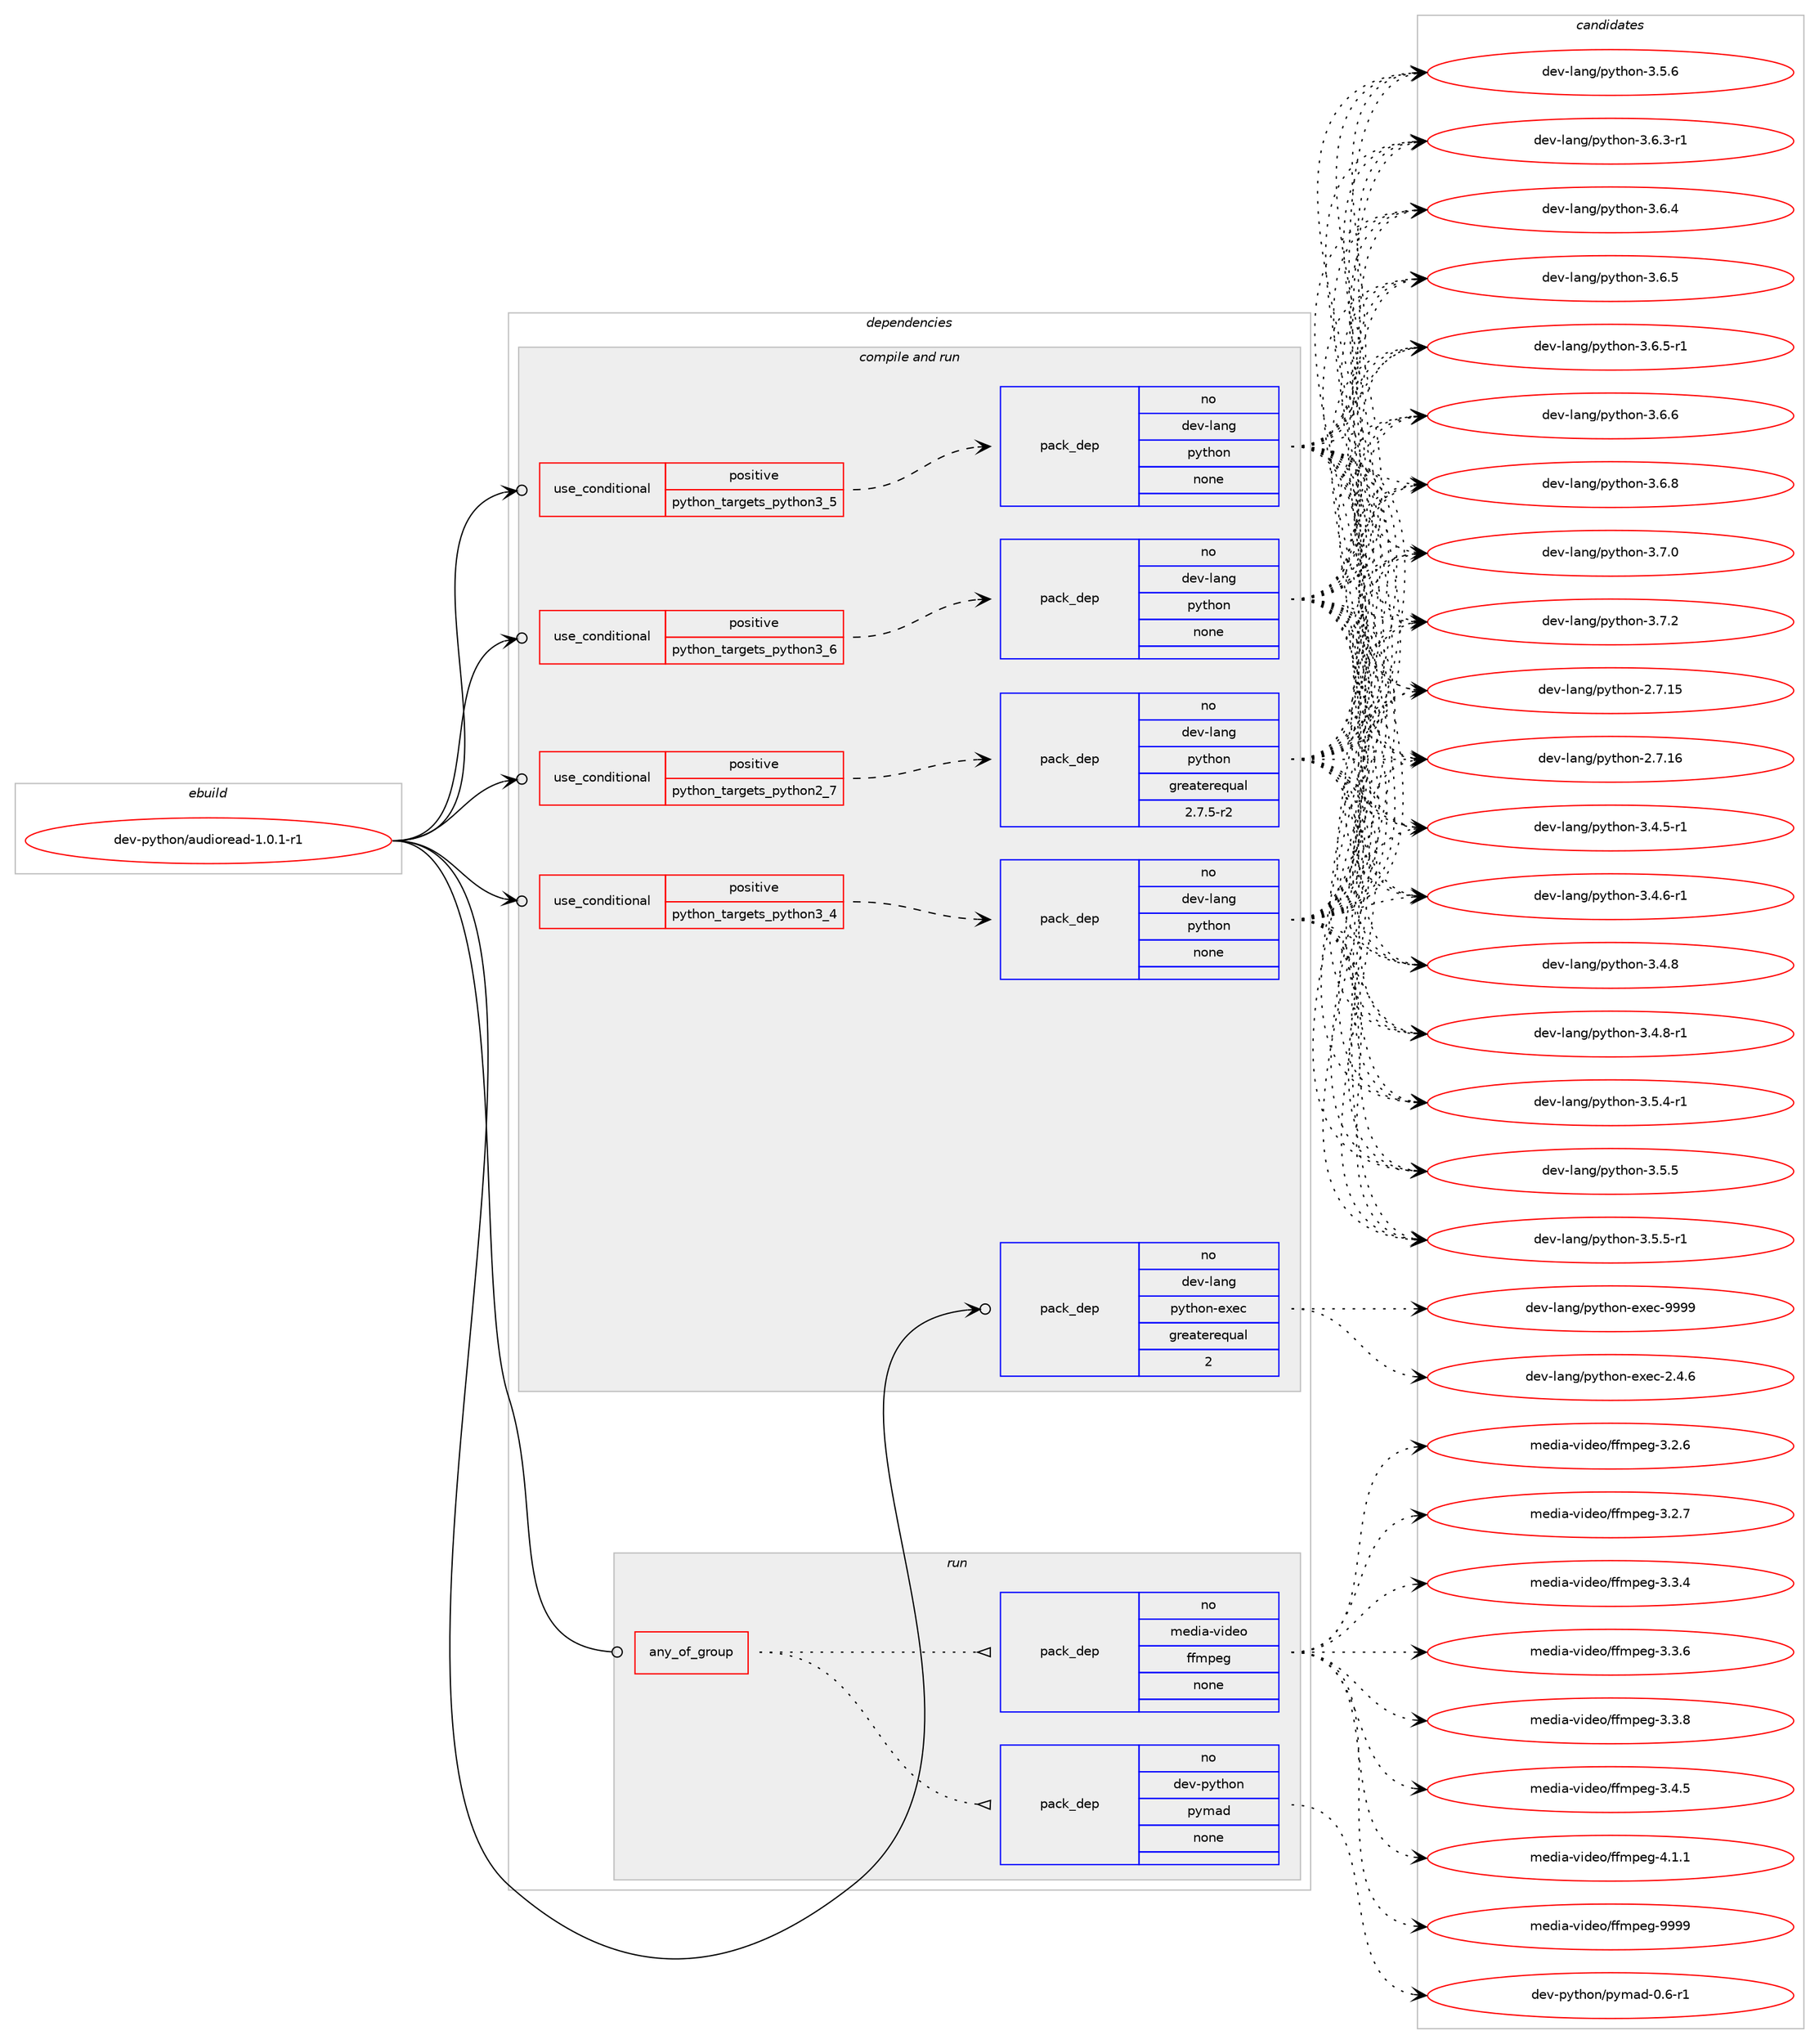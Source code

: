 digraph prolog {

# *************
# Graph options
# *************

newrank=true;
concentrate=true;
compound=true;
graph [rankdir=LR,fontname=Helvetica,fontsize=10,ranksep=1.5];#, ranksep=2.5, nodesep=0.2];
edge  [arrowhead=vee];
node  [fontname=Helvetica,fontsize=10];

# **********
# The ebuild
# **********

subgraph cluster_leftcol {
color=gray;
rank=same;
label=<<i>ebuild</i>>;
id [label="dev-python/audioread-1.0.1-r1", color=red, width=4, href="../dev-python/audioread-1.0.1-r1.svg"];
}

# ****************
# The dependencies
# ****************

subgraph cluster_midcol {
color=gray;
label=<<i>dependencies</i>>;
subgraph cluster_compile {
fillcolor="#eeeeee";
style=filled;
label=<<i>compile</i>>;
}
subgraph cluster_compileandrun {
fillcolor="#eeeeee";
style=filled;
label=<<i>compile and run</i>>;
subgraph cond371238 {
dependency1399662 [label=<<TABLE BORDER="0" CELLBORDER="1" CELLSPACING="0" CELLPADDING="4"><TR><TD ROWSPAN="3" CELLPADDING="10">use_conditional</TD></TR><TR><TD>positive</TD></TR><TR><TD>python_targets_python2_7</TD></TR></TABLE>>, shape=none, color=red];
subgraph pack1005199 {
dependency1399663 [label=<<TABLE BORDER="0" CELLBORDER="1" CELLSPACING="0" CELLPADDING="4" WIDTH="220"><TR><TD ROWSPAN="6" CELLPADDING="30">pack_dep</TD></TR><TR><TD WIDTH="110">no</TD></TR><TR><TD>dev-lang</TD></TR><TR><TD>python</TD></TR><TR><TD>greaterequal</TD></TR><TR><TD>2.7.5-r2</TD></TR></TABLE>>, shape=none, color=blue];
}
dependency1399662:e -> dependency1399663:w [weight=20,style="dashed",arrowhead="vee"];
}
id:e -> dependency1399662:w [weight=20,style="solid",arrowhead="odotvee"];
subgraph cond371239 {
dependency1399664 [label=<<TABLE BORDER="0" CELLBORDER="1" CELLSPACING="0" CELLPADDING="4"><TR><TD ROWSPAN="3" CELLPADDING="10">use_conditional</TD></TR><TR><TD>positive</TD></TR><TR><TD>python_targets_python3_4</TD></TR></TABLE>>, shape=none, color=red];
subgraph pack1005200 {
dependency1399665 [label=<<TABLE BORDER="0" CELLBORDER="1" CELLSPACING="0" CELLPADDING="4" WIDTH="220"><TR><TD ROWSPAN="6" CELLPADDING="30">pack_dep</TD></TR><TR><TD WIDTH="110">no</TD></TR><TR><TD>dev-lang</TD></TR><TR><TD>python</TD></TR><TR><TD>none</TD></TR><TR><TD></TD></TR></TABLE>>, shape=none, color=blue];
}
dependency1399664:e -> dependency1399665:w [weight=20,style="dashed",arrowhead="vee"];
}
id:e -> dependency1399664:w [weight=20,style="solid",arrowhead="odotvee"];
subgraph cond371240 {
dependency1399666 [label=<<TABLE BORDER="0" CELLBORDER="1" CELLSPACING="0" CELLPADDING="4"><TR><TD ROWSPAN="3" CELLPADDING="10">use_conditional</TD></TR><TR><TD>positive</TD></TR><TR><TD>python_targets_python3_5</TD></TR></TABLE>>, shape=none, color=red];
subgraph pack1005201 {
dependency1399667 [label=<<TABLE BORDER="0" CELLBORDER="1" CELLSPACING="0" CELLPADDING="4" WIDTH="220"><TR><TD ROWSPAN="6" CELLPADDING="30">pack_dep</TD></TR><TR><TD WIDTH="110">no</TD></TR><TR><TD>dev-lang</TD></TR><TR><TD>python</TD></TR><TR><TD>none</TD></TR><TR><TD></TD></TR></TABLE>>, shape=none, color=blue];
}
dependency1399666:e -> dependency1399667:w [weight=20,style="dashed",arrowhead="vee"];
}
id:e -> dependency1399666:w [weight=20,style="solid",arrowhead="odotvee"];
subgraph cond371241 {
dependency1399668 [label=<<TABLE BORDER="0" CELLBORDER="1" CELLSPACING="0" CELLPADDING="4"><TR><TD ROWSPAN="3" CELLPADDING="10">use_conditional</TD></TR><TR><TD>positive</TD></TR><TR><TD>python_targets_python3_6</TD></TR></TABLE>>, shape=none, color=red];
subgraph pack1005202 {
dependency1399669 [label=<<TABLE BORDER="0" CELLBORDER="1" CELLSPACING="0" CELLPADDING="4" WIDTH="220"><TR><TD ROWSPAN="6" CELLPADDING="30">pack_dep</TD></TR><TR><TD WIDTH="110">no</TD></TR><TR><TD>dev-lang</TD></TR><TR><TD>python</TD></TR><TR><TD>none</TD></TR><TR><TD></TD></TR></TABLE>>, shape=none, color=blue];
}
dependency1399668:e -> dependency1399669:w [weight=20,style="dashed",arrowhead="vee"];
}
id:e -> dependency1399668:w [weight=20,style="solid",arrowhead="odotvee"];
subgraph pack1005203 {
dependency1399670 [label=<<TABLE BORDER="0" CELLBORDER="1" CELLSPACING="0" CELLPADDING="4" WIDTH="220"><TR><TD ROWSPAN="6" CELLPADDING="30">pack_dep</TD></TR><TR><TD WIDTH="110">no</TD></TR><TR><TD>dev-lang</TD></TR><TR><TD>python-exec</TD></TR><TR><TD>greaterequal</TD></TR><TR><TD>2</TD></TR></TABLE>>, shape=none, color=blue];
}
id:e -> dependency1399670:w [weight=20,style="solid",arrowhead="odotvee"];
}
subgraph cluster_run {
fillcolor="#eeeeee";
style=filled;
label=<<i>run</i>>;
subgraph any22660 {
dependency1399671 [label=<<TABLE BORDER="0" CELLBORDER="1" CELLSPACING="0" CELLPADDING="4"><TR><TD CELLPADDING="10">any_of_group</TD></TR></TABLE>>, shape=none, color=red];subgraph pack1005204 {
dependency1399672 [label=<<TABLE BORDER="0" CELLBORDER="1" CELLSPACING="0" CELLPADDING="4" WIDTH="220"><TR><TD ROWSPAN="6" CELLPADDING="30">pack_dep</TD></TR><TR><TD WIDTH="110">no</TD></TR><TR><TD>dev-python</TD></TR><TR><TD>pymad</TD></TR><TR><TD>none</TD></TR><TR><TD></TD></TR></TABLE>>, shape=none, color=blue];
}
dependency1399671:e -> dependency1399672:w [weight=20,style="dotted",arrowhead="oinv"];
subgraph pack1005205 {
dependency1399673 [label=<<TABLE BORDER="0" CELLBORDER="1" CELLSPACING="0" CELLPADDING="4" WIDTH="220"><TR><TD ROWSPAN="6" CELLPADDING="30">pack_dep</TD></TR><TR><TD WIDTH="110">no</TD></TR><TR><TD>media-video</TD></TR><TR><TD>ffmpeg</TD></TR><TR><TD>none</TD></TR><TR><TD></TD></TR></TABLE>>, shape=none, color=blue];
}
dependency1399671:e -> dependency1399673:w [weight=20,style="dotted",arrowhead="oinv"];
}
id:e -> dependency1399671:w [weight=20,style="solid",arrowhead="odot"];
}
}

# **************
# The candidates
# **************

subgraph cluster_choices {
rank=same;
color=gray;
label=<<i>candidates</i>>;

subgraph choice1005199 {
color=black;
nodesep=1;
choice10010111845108971101034711212111610411111045504655464953 [label="dev-lang/python-2.7.15", color=red, width=4,href="../dev-lang/python-2.7.15.svg"];
choice10010111845108971101034711212111610411111045504655464954 [label="dev-lang/python-2.7.16", color=red, width=4,href="../dev-lang/python-2.7.16.svg"];
choice1001011184510897110103471121211161041111104551465246534511449 [label="dev-lang/python-3.4.5-r1", color=red, width=4,href="../dev-lang/python-3.4.5-r1.svg"];
choice1001011184510897110103471121211161041111104551465246544511449 [label="dev-lang/python-3.4.6-r1", color=red, width=4,href="../dev-lang/python-3.4.6-r1.svg"];
choice100101118451089711010347112121116104111110455146524656 [label="dev-lang/python-3.4.8", color=red, width=4,href="../dev-lang/python-3.4.8.svg"];
choice1001011184510897110103471121211161041111104551465246564511449 [label="dev-lang/python-3.4.8-r1", color=red, width=4,href="../dev-lang/python-3.4.8-r1.svg"];
choice1001011184510897110103471121211161041111104551465346524511449 [label="dev-lang/python-3.5.4-r1", color=red, width=4,href="../dev-lang/python-3.5.4-r1.svg"];
choice100101118451089711010347112121116104111110455146534653 [label="dev-lang/python-3.5.5", color=red, width=4,href="../dev-lang/python-3.5.5.svg"];
choice1001011184510897110103471121211161041111104551465346534511449 [label="dev-lang/python-3.5.5-r1", color=red, width=4,href="../dev-lang/python-3.5.5-r1.svg"];
choice100101118451089711010347112121116104111110455146534654 [label="dev-lang/python-3.5.6", color=red, width=4,href="../dev-lang/python-3.5.6.svg"];
choice1001011184510897110103471121211161041111104551465446514511449 [label="dev-lang/python-3.6.3-r1", color=red, width=4,href="../dev-lang/python-3.6.3-r1.svg"];
choice100101118451089711010347112121116104111110455146544652 [label="dev-lang/python-3.6.4", color=red, width=4,href="../dev-lang/python-3.6.4.svg"];
choice100101118451089711010347112121116104111110455146544653 [label="dev-lang/python-3.6.5", color=red, width=4,href="../dev-lang/python-3.6.5.svg"];
choice1001011184510897110103471121211161041111104551465446534511449 [label="dev-lang/python-3.6.5-r1", color=red, width=4,href="../dev-lang/python-3.6.5-r1.svg"];
choice100101118451089711010347112121116104111110455146544654 [label="dev-lang/python-3.6.6", color=red, width=4,href="../dev-lang/python-3.6.6.svg"];
choice100101118451089711010347112121116104111110455146544656 [label="dev-lang/python-3.6.8", color=red, width=4,href="../dev-lang/python-3.6.8.svg"];
choice100101118451089711010347112121116104111110455146554648 [label="dev-lang/python-3.7.0", color=red, width=4,href="../dev-lang/python-3.7.0.svg"];
choice100101118451089711010347112121116104111110455146554650 [label="dev-lang/python-3.7.2", color=red, width=4,href="../dev-lang/python-3.7.2.svg"];
dependency1399663:e -> choice10010111845108971101034711212111610411111045504655464953:w [style=dotted,weight="100"];
dependency1399663:e -> choice10010111845108971101034711212111610411111045504655464954:w [style=dotted,weight="100"];
dependency1399663:e -> choice1001011184510897110103471121211161041111104551465246534511449:w [style=dotted,weight="100"];
dependency1399663:e -> choice1001011184510897110103471121211161041111104551465246544511449:w [style=dotted,weight="100"];
dependency1399663:e -> choice100101118451089711010347112121116104111110455146524656:w [style=dotted,weight="100"];
dependency1399663:e -> choice1001011184510897110103471121211161041111104551465246564511449:w [style=dotted,weight="100"];
dependency1399663:e -> choice1001011184510897110103471121211161041111104551465346524511449:w [style=dotted,weight="100"];
dependency1399663:e -> choice100101118451089711010347112121116104111110455146534653:w [style=dotted,weight="100"];
dependency1399663:e -> choice1001011184510897110103471121211161041111104551465346534511449:w [style=dotted,weight="100"];
dependency1399663:e -> choice100101118451089711010347112121116104111110455146534654:w [style=dotted,weight="100"];
dependency1399663:e -> choice1001011184510897110103471121211161041111104551465446514511449:w [style=dotted,weight="100"];
dependency1399663:e -> choice100101118451089711010347112121116104111110455146544652:w [style=dotted,weight="100"];
dependency1399663:e -> choice100101118451089711010347112121116104111110455146544653:w [style=dotted,weight="100"];
dependency1399663:e -> choice1001011184510897110103471121211161041111104551465446534511449:w [style=dotted,weight="100"];
dependency1399663:e -> choice100101118451089711010347112121116104111110455146544654:w [style=dotted,weight="100"];
dependency1399663:e -> choice100101118451089711010347112121116104111110455146544656:w [style=dotted,weight="100"];
dependency1399663:e -> choice100101118451089711010347112121116104111110455146554648:w [style=dotted,weight="100"];
dependency1399663:e -> choice100101118451089711010347112121116104111110455146554650:w [style=dotted,weight="100"];
}
subgraph choice1005200 {
color=black;
nodesep=1;
choice10010111845108971101034711212111610411111045504655464953 [label="dev-lang/python-2.7.15", color=red, width=4,href="../dev-lang/python-2.7.15.svg"];
choice10010111845108971101034711212111610411111045504655464954 [label="dev-lang/python-2.7.16", color=red, width=4,href="../dev-lang/python-2.7.16.svg"];
choice1001011184510897110103471121211161041111104551465246534511449 [label="dev-lang/python-3.4.5-r1", color=red, width=4,href="../dev-lang/python-3.4.5-r1.svg"];
choice1001011184510897110103471121211161041111104551465246544511449 [label="dev-lang/python-3.4.6-r1", color=red, width=4,href="../dev-lang/python-3.4.6-r1.svg"];
choice100101118451089711010347112121116104111110455146524656 [label="dev-lang/python-3.4.8", color=red, width=4,href="../dev-lang/python-3.4.8.svg"];
choice1001011184510897110103471121211161041111104551465246564511449 [label="dev-lang/python-3.4.8-r1", color=red, width=4,href="../dev-lang/python-3.4.8-r1.svg"];
choice1001011184510897110103471121211161041111104551465346524511449 [label="dev-lang/python-3.5.4-r1", color=red, width=4,href="../dev-lang/python-3.5.4-r1.svg"];
choice100101118451089711010347112121116104111110455146534653 [label="dev-lang/python-3.5.5", color=red, width=4,href="../dev-lang/python-3.5.5.svg"];
choice1001011184510897110103471121211161041111104551465346534511449 [label="dev-lang/python-3.5.5-r1", color=red, width=4,href="../dev-lang/python-3.5.5-r1.svg"];
choice100101118451089711010347112121116104111110455146534654 [label="dev-lang/python-3.5.6", color=red, width=4,href="../dev-lang/python-3.5.6.svg"];
choice1001011184510897110103471121211161041111104551465446514511449 [label="dev-lang/python-3.6.3-r1", color=red, width=4,href="../dev-lang/python-3.6.3-r1.svg"];
choice100101118451089711010347112121116104111110455146544652 [label="dev-lang/python-3.6.4", color=red, width=4,href="../dev-lang/python-3.6.4.svg"];
choice100101118451089711010347112121116104111110455146544653 [label="dev-lang/python-3.6.5", color=red, width=4,href="../dev-lang/python-3.6.5.svg"];
choice1001011184510897110103471121211161041111104551465446534511449 [label="dev-lang/python-3.6.5-r1", color=red, width=4,href="../dev-lang/python-3.6.5-r1.svg"];
choice100101118451089711010347112121116104111110455146544654 [label="dev-lang/python-3.6.6", color=red, width=4,href="../dev-lang/python-3.6.6.svg"];
choice100101118451089711010347112121116104111110455146544656 [label="dev-lang/python-3.6.8", color=red, width=4,href="../dev-lang/python-3.6.8.svg"];
choice100101118451089711010347112121116104111110455146554648 [label="dev-lang/python-3.7.0", color=red, width=4,href="../dev-lang/python-3.7.0.svg"];
choice100101118451089711010347112121116104111110455146554650 [label="dev-lang/python-3.7.2", color=red, width=4,href="../dev-lang/python-3.7.2.svg"];
dependency1399665:e -> choice10010111845108971101034711212111610411111045504655464953:w [style=dotted,weight="100"];
dependency1399665:e -> choice10010111845108971101034711212111610411111045504655464954:w [style=dotted,weight="100"];
dependency1399665:e -> choice1001011184510897110103471121211161041111104551465246534511449:w [style=dotted,weight="100"];
dependency1399665:e -> choice1001011184510897110103471121211161041111104551465246544511449:w [style=dotted,weight="100"];
dependency1399665:e -> choice100101118451089711010347112121116104111110455146524656:w [style=dotted,weight="100"];
dependency1399665:e -> choice1001011184510897110103471121211161041111104551465246564511449:w [style=dotted,weight="100"];
dependency1399665:e -> choice1001011184510897110103471121211161041111104551465346524511449:w [style=dotted,weight="100"];
dependency1399665:e -> choice100101118451089711010347112121116104111110455146534653:w [style=dotted,weight="100"];
dependency1399665:e -> choice1001011184510897110103471121211161041111104551465346534511449:w [style=dotted,weight="100"];
dependency1399665:e -> choice100101118451089711010347112121116104111110455146534654:w [style=dotted,weight="100"];
dependency1399665:e -> choice1001011184510897110103471121211161041111104551465446514511449:w [style=dotted,weight="100"];
dependency1399665:e -> choice100101118451089711010347112121116104111110455146544652:w [style=dotted,weight="100"];
dependency1399665:e -> choice100101118451089711010347112121116104111110455146544653:w [style=dotted,weight="100"];
dependency1399665:e -> choice1001011184510897110103471121211161041111104551465446534511449:w [style=dotted,weight="100"];
dependency1399665:e -> choice100101118451089711010347112121116104111110455146544654:w [style=dotted,weight="100"];
dependency1399665:e -> choice100101118451089711010347112121116104111110455146544656:w [style=dotted,weight="100"];
dependency1399665:e -> choice100101118451089711010347112121116104111110455146554648:w [style=dotted,weight="100"];
dependency1399665:e -> choice100101118451089711010347112121116104111110455146554650:w [style=dotted,weight="100"];
}
subgraph choice1005201 {
color=black;
nodesep=1;
choice10010111845108971101034711212111610411111045504655464953 [label="dev-lang/python-2.7.15", color=red, width=4,href="../dev-lang/python-2.7.15.svg"];
choice10010111845108971101034711212111610411111045504655464954 [label="dev-lang/python-2.7.16", color=red, width=4,href="../dev-lang/python-2.7.16.svg"];
choice1001011184510897110103471121211161041111104551465246534511449 [label="dev-lang/python-3.4.5-r1", color=red, width=4,href="../dev-lang/python-3.4.5-r1.svg"];
choice1001011184510897110103471121211161041111104551465246544511449 [label="dev-lang/python-3.4.6-r1", color=red, width=4,href="../dev-lang/python-3.4.6-r1.svg"];
choice100101118451089711010347112121116104111110455146524656 [label="dev-lang/python-3.4.8", color=red, width=4,href="../dev-lang/python-3.4.8.svg"];
choice1001011184510897110103471121211161041111104551465246564511449 [label="dev-lang/python-3.4.8-r1", color=red, width=4,href="../dev-lang/python-3.4.8-r1.svg"];
choice1001011184510897110103471121211161041111104551465346524511449 [label="dev-lang/python-3.5.4-r1", color=red, width=4,href="../dev-lang/python-3.5.4-r1.svg"];
choice100101118451089711010347112121116104111110455146534653 [label="dev-lang/python-3.5.5", color=red, width=4,href="../dev-lang/python-3.5.5.svg"];
choice1001011184510897110103471121211161041111104551465346534511449 [label="dev-lang/python-3.5.5-r1", color=red, width=4,href="../dev-lang/python-3.5.5-r1.svg"];
choice100101118451089711010347112121116104111110455146534654 [label="dev-lang/python-3.5.6", color=red, width=4,href="../dev-lang/python-3.5.6.svg"];
choice1001011184510897110103471121211161041111104551465446514511449 [label="dev-lang/python-3.6.3-r1", color=red, width=4,href="../dev-lang/python-3.6.3-r1.svg"];
choice100101118451089711010347112121116104111110455146544652 [label="dev-lang/python-3.6.4", color=red, width=4,href="../dev-lang/python-3.6.4.svg"];
choice100101118451089711010347112121116104111110455146544653 [label="dev-lang/python-3.6.5", color=red, width=4,href="../dev-lang/python-3.6.5.svg"];
choice1001011184510897110103471121211161041111104551465446534511449 [label="dev-lang/python-3.6.5-r1", color=red, width=4,href="../dev-lang/python-3.6.5-r1.svg"];
choice100101118451089711010347112121116104111110455146544654 [label="dev-lang/python-3.6.6", color=red, width=4,href="../dev-lang/python-3.6.6.svg"];
choice100101118451089711010347112121116104111110455146544656 [label="dev-lang/python-3.6.8", color=red, width=4,href="../dev-lang/python-3.6.8.svg"];
choice100101118451089711010347112121116104111110455146554648 [label="dev-lang/python-3.7.0", color=red, width=4,href="../dev-lang/python-3.7.0.svg"];
choice100101118451089711010347112121116104111110455146554650 [label="dev-lang/python-3.7.2", color=red, width=4,href="../dev-lang/python-3.7.2.svg"];
dependency1399667:e -> choice10010111845108971101034711212111610411111045504655464953:w [style=dotted,weight="100"];
dependency1399667:e -> choice10010111845108971101034711212111610411111045504655464954:w [style=dotted,weight="100"];
dependency1399667:e -> choice1001011184510897110103471121211161041111104551465246534511449:w [style=dotted,weight="100"];
dependency1399667:e -> choice1001011184510897110103471121211161041111104551465246544511449:w [style=dotted,weight="100"];
dependency1399667:e -> choice100101118451089711010347112121116104111110455146524656:w [style=dotted,weight="100"];
dependency1399667:e -> choice1001011184510897110103471121211161041111104551465246564511449:w [style=dotted,weight="100"];
dependency1399667:e -> choice1001011184510897110103471121211161041111104551465346524511449:w [style=dotted,weight="100"];
dependency1399667:e -> choice100101118451089711010347112121116104111110455146534653:w [style=dotted,weight="100"];
dependency1399667:e -> choice1001011184510897110103471121211161041111104551465346534511449:w [style=dotted,weight="100"];
dependency1399667:e -> choice100101118451089711010347112121116104111110455146534654:w [style=dotted,weight="100"];
dependency1399667:e -> choice1001011184510897110103471121211161041111104551465446514511449:w [style=dotted,weight="100"];
dependency1399667:e -> choice100101118451089711010347112121116104111110455146544652:w [style=dotted,weight="100"];
dependency1399667:e -> choice100101118451089711010347112121116104111110455146544653:w [style=dotted,weight="100"];
dependency1399667:e -> choice1001011184510897110103471121211161041111104551465446534511449:w [style=dotted,weight="100"];
dependency1399667:e -> choice100101118451089711010347112121116104111110455146544654:w [style=dotted,weight="100"];
dependency1399667:e -> choice100101118451089711010347112121116104111110455146544656:w [style=dotted,weight="100"];
dependency1399667:e -> choice100101118451089711010347112121116104111110455146554648:w [style=dotted,weight="100"];
dependency1399667:e -> choice100101118451089711010347112121116104111110455146554650:w [style=dotted,weight="100"];
}
subgraph choice1005202 {
color=black;
nodesep=1;
choice10010111845108971101034711212111610411111045504655464953 [label="dev-lang/python-2.7.15", color=red, width=4,href="../dev-lang/python-2.7.15.svg"];
choice10010111845108971101034711212111610411111045504655464954 [label="dev-lang/python-2.7.16", color=red, width=4,href="../dev-lang/python-2.7.16.svg"];
choice1001011184510897110103471121211161041111104551465246534511449 [label="dev-lang/python-3.4.5-r1", color=red, width=4,href="../dev-lang/python-3.4.5-r1.svg"];
choice1001011184510897110103471121211161041111104551465246544511449 [label="dev-lang/python-3.4.6-r1", color=red, width=4,href="../dev-lang/python-3.4.6-r1.svg"];
choice100101118451089711010347112121116104111110455146524656 [label="dev-lang/python-3.4.8", color=red, width=4,href="../dev-lang/python-3.4.8.svg"];
choice1001011184510897110103471121211161041111104551465246564511449 [label="dev-lang/python-3.4.8-r1", color=red, width=4,href="../dev-lang/python-3.4.8-r1.svg"];
choice1001011184510897110103471121211161041111104551465346524511449 [label="dev-lang/python-3.5.4-r1", color=red, width=4,href="../dev-lang/python-3.5.4-r1.svg"];
choice100101118451089711010347112121116104111110455146534653 [label="dev-lang/python-3.5.5", color=red, width=4,href="../dev-lang/python-3.5.5.svg"];
choice1001011184510897110103471121211161041111104551465346534511449 [label="dev-lang/python-3.5.5-r1", color=red, width=4,href="../dev-lang/python-3.5.5-r1.svg"];
choice100101118451089711010347112121116104111110455146534654 [label="dev-lang/python-3.5.6", color=red, width=4,href="../dev-lang/python-3.5.6.svg"];
choice1001011184510897110103471121211161041111104551465446514511449 [label="dev-lang/python-3.6.3-r1", color=red, width=4,href="../dev-lang/python-3.6.3-r1.svg"];
choice100101118451089711010347112121116104111110455146544652 [label="dev-lang/python-3.6.4", color=red, width=4,href="../dev-lang/python-3.6.4.svg"];
choice100101118451089711010347112121116104111110455146544653 [label="dev-lang/python-3.6.5", color=red, width=4,href="../dev-lang/python-3.6.5.svg"];
choice1001011184510897110103471121211161041111104551465446534511449 [label="dev-lang/python-3.6.5-r1", color=red, width=4,href="../dev-lang/python-3.6.5-r1.svg"];
choice100101118451089711010347112121116104111110455146544654 [label="dev-lang/python-3.6.6", color=red, width=4,href="../dev-lang/python-3.6.6.svg"];
choice100101118451089711010347112121116104111110455146544656 [label="dev-lang/python-3.6.8", color=red, width=4,href="../dev-lang/python-3.6.8.svg"];
choice100101118451089711010347112121116104111110455146554648 [label="dev-lang/python-3.7.0", color=red, width=4,href="../dev-lang/python-3.7.0.svg"];
choice100101118451089711010347112121116104111110455146554650 [label="dev-lang/python-3.7.2", color=red, width=4,href="../dev-lang/python-3.7.2.svg"];
dependency1399669:e -> choice10010111845108971101034711212111610411111045504655464953:w [style=dotted,weight="100"];
dependency1399669:e -> choice10010111845108971101034711212111610411111045504655464954:w [style=dotted,weight="100"];
dependency1399669:e -> choice1001011184510897110103471121211161041111104551465246534511449:w [style=dotted,weight="100"];
dependency1399669:e -> choice1001011184510897110103471121211161041111104551465246544511449:w [style=dotted,weight="100"];
dependency1399669:e -> choice100101118451089711010347112121116104111110455146524656:w [style=dotted,weight="100"];
dependency1399669:e -> choice1001011184510897110103471121211161041111104551465246564511449:w [style=dotted,weight="100"];
dependency1399669:e -> choice1001011184510897110103471121211161041111104551465346524511449:w [style=dotted,weight="100"];
dependency1399669:e -> choice100101118451089711010347112121116104111110455146534653:w [style=dotted,weight="100"];
dependency1399669:e -> choice1001011184510897110103471121211161041111104551465346534511449:w [style=dotted,weight="100"];
dependency1399669:e -> choice100101118451089711010347112121116104111110455146534654:w [style=dotted,weight="100"];
dependency1399669:e -> choice1001011184510897110103471121211161041111104551465446514511449:w [style=dotted,weight="100"];
dependency1399669:e -> choice100101118451089711010347112121116104111110455146544652:w [style=dotted,weight="100"];
dependency1399669:e -> choice100101118451089711010347112121116104111110455146544653:w [style=dotted,weight="100"];
dependency1399669:e -> choice1001011184510897110103471121211161041111104551465446534511449:w [style=dotted,weight="100"];
dependency1399669:e -> choice100101118451089711010347112121116104111110455146544654:w [style=dotted,weight="100"];
dependency1399669:e -> choice100101118451089711010347112121116104111110455146544656:w [style=dotted,weight="100"];
dependency1399669:e -> choice100101118451089711010347112121116104111110455146554648:w [style=dotted,weight="100"];
dependency1399669:e -> choice100101118451089711010347112121116104111110455146554650:w [style=dotted,weight="100"];
}
subgraph choice1005203 {
color=black;
nodesep=1;
choice1001011184510897110103471121211161041111104510112010199455046524654 [label="dev-lang/python-exec-2.4.6", color=red, width=4,href="../dev-lang/python-exec-2.4.6.svg"];
choice10010111845108971101034711212111610411111045101120101994557575757 [label="dev-lang/python-exec-9999", color=red, width=4,href="../dev-lang/python-exec-9999.svg"];
dependency1399670:e -> choice1001011184510897110103471121211161041111104510112010199455046524654:w [style=dotted,weight="100"];
dependency1399670:e -> choice10010111845108971101034711212111610411111045101120101994557575757:w [style=dotted,weight="100"];
}
subgraph choice1005204 {
color=black;
nodesep=1;
choice100101118451121211161041111104711212110997100454846544511449 [label="dev-python/pymad-0.6-r1", color=red, width=4,href="../dev-python/pymad-0.6-r1.svg"];
dependency1399672:e -> choice100101118451121211161041111104711212110997100454846544511449:w [style=dotted,weight="100"];
}
subgraph choice1005205 {
color=black;
nodesep=1;
choice109101100105974511810510010111147102102109112101103455146504654 [label="media-video/ffmpeg-3.2.6", color=red, width=4,href="../media-video/ffmpeg-3.2.6.svg"];
choice109101100105974511810510010111147102102109112101103455146504655 [label="media-video/ffmpeg-3.2.7", color=red, width=4,href="../media-video/ffmpeg-3.2.7.svg"];
choice109101100105974511810510010111147102102109112101103455146514652 [label="media-video/ffmpeg-3.3.4", color=red, width=4,href="../media-video/ffmpeg-3.3.4.svg"];
choice109101100105974511810510010111147102102109112101103455146514654 [label="media-video/ffmpeg-3.3.6", color=red, width=4,href="../media-video/ffmpeg-3.3.6.svg"];
choice109101100105974511810510010111147102102109112101103455146514656 [label="media-video/ffmpeg-3.3.8", color=red, width=4,href="../media-video/ffmpeg-3.3.8.svg"];
choice109101100105974511810510010111147102102109112101103455146524653 [label="media-video/ffmpeg-3.4.5", color=red, width=4,href="../media-video/ffmpeg-3.4.5.svg"];
choice109101100105974511810510010111147102102109112101103455246494649 [label="media-video/ffmpeg-4.1.1", color=red, width=4,href="../media-video/ffmpeg-4.1.1.svg"];
choice1091011001059745118105100101111471021021091121011034557575757 [label="media-video/ffmpeg-9999", color=red, width=4,href="../media-video/ffmpeg-9999.svg"];
dependency1399673:e -> choice109101100105974511810510010111147102102109112101103455146504654:w [style=dotted,weight="100"];
dependency1399673:e -> choice109101100105974511810510010111147102102109112101103455146504655:w [style=dotted,weight="100"];
dependency1399673:e -> choice109101100105974511810510010111147102102109112101103455146514652:w [style=dotted,weight="100"];
dependency1399673:e -> choice109101100105974511810510010111147102102109112101103455146514654:w [style=dotted,weight="100"];
dependency1399673:e -> choice109101100105974511810510010111147102102109112101103455146514656:w [style=dotted,weight="100"];
dependency1399673:e -> choice109101100105974511810510010111147102102109112101103455146524653:w [style=dotted,weight="100"];
dependency1399673:e -> choice109101100105974511810510010111147102102109112101103455246494649:w [style=dotted,weight="100"];
dependency1399673:e -> choice1091011001059745118105100101111471021021091121011034557575757:w [style=dotted,weight="100"];
}
}

}
